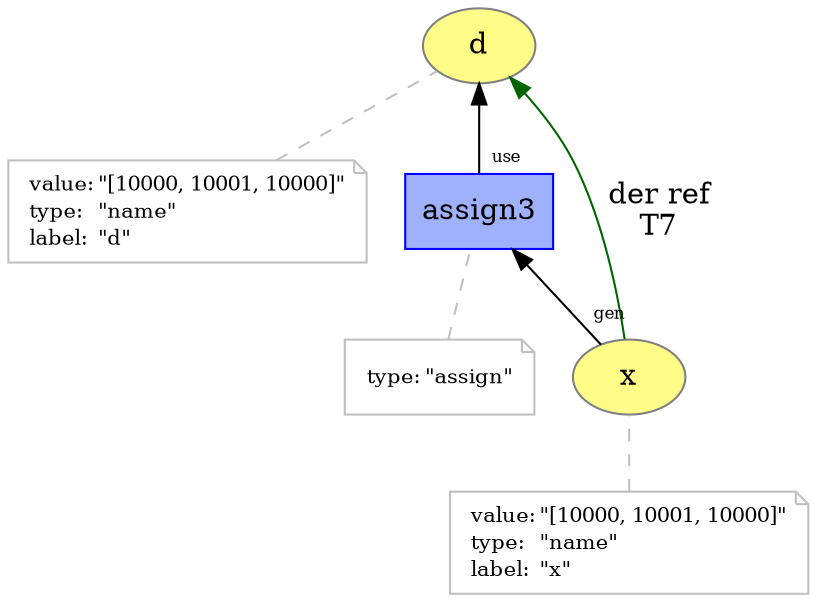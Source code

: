 digraph "PROV" { size="16,12"; rankdir="BT";
"http://example.org/d" [fillcolor="#FFFC87",color="#808080",style="filled",label="d",URL="http://example.org/d"]
"-attrs0" [color="gray",shape="note",fontsize="10",fontcolor="black",label=<<TABLE cellpadding="0" border="0">
	<TR>
	    <TD align="left">value:</TD>
	    <TD align="left">&quot;[10000, 10001, 10000]&quot;</TD>
	</TR>
	<TR>
	    <TD align="left">type:</TD>
	    <TD align="left">&quot;name&quot;</TD>
	</TR>
	<TR>
	    <TD align="left">label:</TD>
	    <TD align="left">&quot;d&quot;</TD>
	</TR>
</TABLE>>]
"-attrs0" -> "http://example.org/d" [color="gray",style="dashed",arrowhead="none"]
"http://example.org/x" [fillcolor="#FFFC87",color="#808080",style="filled",label="x",URL="http://example.org/x"]
"-attrs1" [color="gray",shape="note",fontsize="10",fontcolor="black",label=<<TABLE cellpadding="0" border="0">
	<TR>
	    <TD align="left">value:</TD>
	    <TD align="left">&quot;[10000, 10001, 10000]&quot;</TD>
	</TR>
	<TR>
	    <TD align="left">type:</TD>
	    <TD align="left">&quot;name&quot;</TD>
	</TR>
	<TR>
	    <TD align="left">label:</TD>
	    <TD align="left">&quot;x&quot;</TD>
	</TR>
</TABLE>>]
"-attrs1" -> "http://example.org/x" [color="gray",style="dashed",arrowhead="none"]
"http://example.org/assign3" [fillcolor="#9FB1FC",color="#0000FF",shape="polygon",sides="4",style="filled",label="assign3",URL="http://example.org/assign3"]
"-attrs2" [color="gray",shape="note",fontsize="10",fontcolor="black",label=<<TABLE cellpadding="0" border="0">
	<TR>
	    <TD align="left">type:</TD>
	    <TD align="left">&quot;assign&quot;</TD>
	</TR>
</TABLE>>]
"-attrs2" -> "http://example.org/assign3" [color="gray",style="dashed",arrowhead="none"]
"http://example.org/assign3" -> "http://example.org/d" [labelfontsize="8",labeldistance="1.5",labelangle="60.0",rotation="20",taillabel="use"]
"http://example.org/x" -> "http://example.org/assign3" [labelfontsize="8",labeldistance="1.5",labelangle="60.0",rotation="20",taillabel="gen"]
"http://example.org/x" -> "http://example.org/d" [labelfontsize="8",labeldistance="1.5",color="darkgreen",labelangle="60.0",rotation="20",label="der ref
T7"]
}